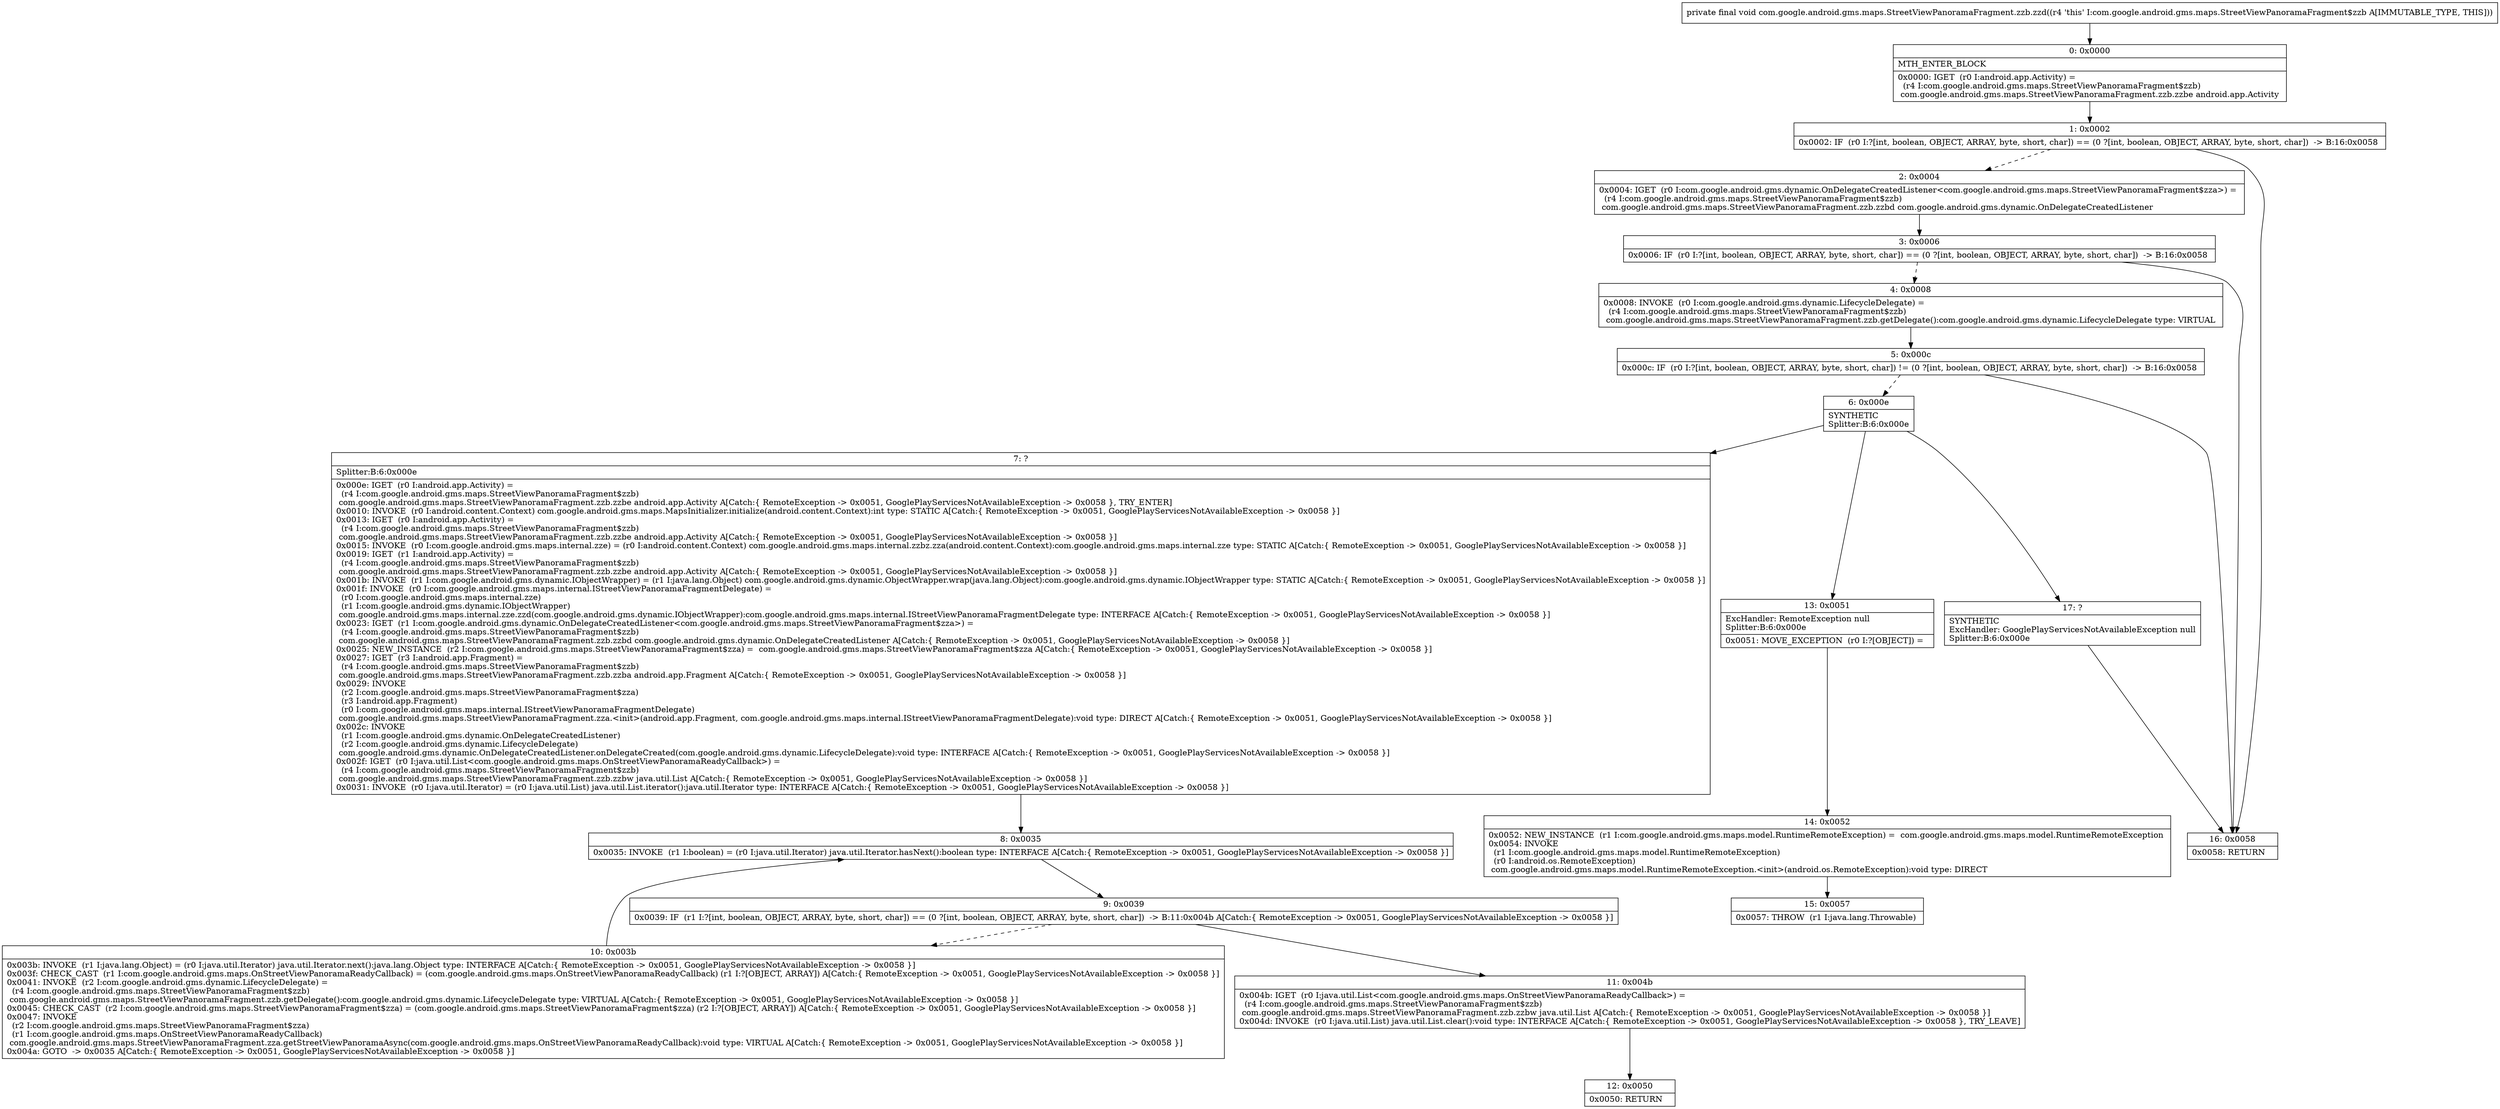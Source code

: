 digraph "CFG forcom.google.android.gms.maps.StreetViewPanoramaFragment.zzb.zzd()V" {
Node_0 [shape=record,label="{0\:\ 0x0000|MTH_ENTER_BLOCK\l|0x0000: IGET  (r0 I:android.app.Activity) = \l  (r4 I:com.google.android.gms.maps.StreetViewPanoramaFragment$zzb)\l com.google.android.gms.maps.StreetViewPanoramaFragment.zzb.zzbe android.app.Activity \l}"];
Node_1 [shape=record,label="{1\:\ 0x0002|0x0002: IF  (r0 I:?[int, boolean, OBJECT, ARRAY, byte, short, char]) == (0 ?[int, boolean, OBJECT, ARRAY, byte, short, char])  \-\> B:16:0x0058 \l}"];
Node_2 [shape=record,label="{2\:\ 0x0004|0x0004: IGET  (r0 I:com.google.android.gms.dynamic.OnDelegateCreatedListener\<com.google.android.gms.maps.StreetViewPanoramaFragment$zza\>) = \l  (r4 I:com.google.android.gms.maps.StreetViewPanoramaFragment$zzb)\l com.google.android.gms.maps.StreetViewPanoramaFragment.zzb.zzbd com.google.android.gms.dynamic.OnDelegateCreatedListener \l}"];
Node_3 [shape=record,label="{3\:\ 0x0006|0x0006: IF  (r0 I:?[int, boolean, OBJECT, ARRAY, byte, short, char]) == (0 ?[int, boolean, OBJECT, ARRAY, byte, short, char])  \-\> B:16:0x0058 \l}"];
Node_4 [shape=record,label="{4\:\ 0x0008|0x0008: INVOKE  (r0 I:com.google.android.gms.dynamic.LifecycleDelegate) = \l  (r4 I:com.google.android.gms.maps.StreetViewPanoramaFragment$zzb)\l com.google.android.gms.maps.StreetViewPanoramaFragment.zzb.getDelegate():com.google.android.gms.dynamic.LifecycleDelegate type: VIRTUAL \l}"];
Node_5 [shape=record,label="{5\:\ 0x000c|0x000c: IF  (r0 I:?[int, boolean, OBJECT, ARRAY, byte, short, char]) != (0 ?[int, boolean, OBJECT, ARRAY, byte, short, char])  \-\> B:16:0x0058 \l}"];
Node_6 [shape=record,label="{6\:\ 0x000e|SYNTHETIC\lSplitter:B:6:0x000e\l}"];
Node_7 [shape=record,label="{7\:\ ?|Splitter:B:6:0x000e\l|0x000e: IGET  (r0 I:android.app.Activity) = \l  (r4 I:com.google.android.gms.maps.StreetViewPanoramaFragment$zzb)\l com.google.android.gms.maps.StreetViewPanoramaFragment.zzb.zzbe android.app.Activity A[Catch:\{ RemoteException \-\> 0x0051, GooglePlayServicesNotAvailableException \-\> 0x0058 \}, TRY_ENTER]\l0x0010: INVOKE  (r0 I:android.content.Context) com.google.android.gms.maps.MapsInitializer.initialize(android.content.Context):int type: STATIC A[Catch:\{ RemoteException \-\> 0x0051, GooglePlayServicesNotAvailableException \-\> 0x0058 \}]\l0x0013: IGET  (r0 I:android.app.Activity) = \l  (r4 I:com.google.android.gms.maps.StreetViewPanoramaFragment$zzb)\l com.google.android.gms.maps.StreetViewPanoramaFragment.zzb.zzbe android.app.Activity A[Catch:\{ RemoteException \-\> 0x0051, GooglePlayServicesNotAvailableException \-\> 0x0058 \}]\l0x0015: INVOKE  (r0 I:com.google.android.gms.maps.internal.zze) = (r0 I:android.content.Context) com.google.android.gms.maps.internal.zzbz.zza(android.content.Context):com.google.android.gms.maps.internal.zze type: STATIC A[Catch:\{ RemoteException \-\> 0x0051, GooglePlayServicesNotAvailableException \-\> 0x0058 \}]\l0x0019: IGET  (r1 I:android.app.Activity) = \l  (r4 I:com.google.android.gms.maps.StreetViewPanoramaFragment$zzb)\l com.google.android.gms.maps.StreetViewPanoramaFragment.zzb.zzbe android.app.Activity A[Catch:\{ RemoteException \-\> 0x0051, GooglePlayServicesNotAvailableException \-\> 0x0058 \}]\l0x001b: INVOKE  (r1 I:com.google.android.gms.dynamic.IObjectWrapper) = (r1 I:java.lang.Object) com.google.android.gms.dynamic.ObjectWrapper.wrap(java.lang.Object):com.google.android.gms.dynamic.IObjectWrapper type: STATIC A[Catch:\{ RemoteException \-\> 0x0051, GooglePlayServicesNotAvailableException \-\> 0x0058 \}]\l0x001f: INVOKE  (r0 I:com.google.android.gms.maps.internal.IStreetViewPanoramaFragmentDelegate) = \l  (r0 I:com.google.android.gms.maps.internal.zze)\l  (r1 I:com.google.android.gms.dynamic.IObjectWrapper)\l com.google.android.gms.maps.internal.zze.zzd(com.google.android.gms.dynamic.IObjectWrapper):com.google.android.gms.maps.internal.IStreetViewPanoramaFragmentDelegate type: INTERFACE A[Catch:\{ RemoteException \-\> 0x0051, GooglePlayServicesNotAvailableException \-\> 0x0058 \}]\l0x0023: IGET  (r1 I:com.google.android.gms.dynamic.OnDelegateCreatedListener\<com.google.android.gms.maps.StreetViewPanoramaFragment$zza\>) = \l  (r4 I:com.google.android.gms.maps.StreetViewPanoramaFragment$zzb)\l com.google.android.gms.maps.StreetViewPanoramaFragment.zzb.zzbd com.google.android.gms.dynamic.OnDelegateCreatedListener A[Catch:\{ RemoteException \-\> 0x0051, GooglePlayServicesNotAvailableException \-\> 0x0058 \}]\l0x0025: NEW_INSTANCE  (r2 I:com.google.android.gms.maps.StreetViewPanoramaFragment$zza) =  com.google.android.gms.maps.StreetViewPanoramaFragment$zza A[Catch:\{ RemoteException \-\> 0x0051, GooglePlayServicesNotAvailableException \-\> 0x0058 \}]\l0x0027: IGET  (r3 I:android.app.Fragment) = \l  (r4 I:com.google.android.gms.maps.StreetViewPanoramaFragment$zzb)\l com.google.android.gms.maps.StreetViewPanoramaFragment.zzb.zzba android.app.Fragment A[Catch:\{ RemoteException \-\> 0x0051, GooglePlayServicesNotAvailableException \-\> 0x0058 \}]\l0x0029: INVOKE  \l  (r2 I:com.google.android.gms.maps.StreetViewPanoramaFragment$zza)\l  (r3 I:android.app.Fragment)\l  (r0 I:com.google.android.gms.maps.internal.IStreetViewPanoramaFragmentDelegate)\l com.google.android.gms.maps.StreetViewPanoramaFragment.zza.\<init\>(android.app.Fragment, com.google.android.gms.maps.internal.IStreetViewPanoramaFragmentDelegate):void type: DIRECT A[Catch:\{ RemoteException \-\> 0x0051, GooglePlayServicesNotAvailableException \-\> 0x0058 \}]\l0x002c: INVOKE  \l  (r1 I:com.google.android.gms.dynamic.OnDelegateCreatedListener)\l  (r2 I:com.google.android.gms.dynamic.LifecycleDelegate)\l com.google.android.gms.dynamic.OnDelegateCreatedListener.onDelegateCreated(com.google.android.gms.dynamic.LifecycleDelegate):void type: INTERFACE A[Catch:\{ RemoteException \-\> 0x0051, GooglePlayServicesNotAvailableException \-\> 0x0058 \}]\l0x002f: IGET  (r0 I:java.util.List\<com.google.android.gms.maps.OnStreetViewPanoramaReadyCallback\>) = \l  (r4 I:com.google.android.gms.maps.StreetViewPanoramaFragment$zzb)\l com.google.android.gms.maps.StreetViewPanoramaFragment.zzb.zzbw java.util.List A[Catch:\{ RemoteException \-\> 0x0051, GooglePlayServicesNotAvailableException \-\> 0x0058 \}]\l0x0031: INVOKE  (r0 I:java.util.Iterator) = (r0 I:java.util.List) java.util.List.iterator():java.util.Iterator type: INTERFACE A[Catch:\{ RemoteException \-\> 0x0051, GooglePlayServicesNotAvailableException \-\> 0x0058 \}]\l}"];
Node_8 [shape=record,label="{8\:\ 0x0035|0x0035: INVOKE  (r1 I:boolean) = (r0 I:java.util.Iterator) java.util.Iterator.hasNext():boolean type: INTERFACE A[Catch:\{ RemoteException \-\> 0x0051, GooglePlayServicesNotAvailableException \-\> 0x0058 \}]\l}"];
Node_9 [shape=record,label="{9\:\ 0x0039|0x0039: IF  (r1 I:?[int, boolean, OBJECT, ARRAY, byte, short, char]) == (0 ?[int, boolean, OBJECT, ARRAY, byte, short, char])  \-\> B:11:0x004b A[Catch:\{ RemoteException \-\> 0x0051, GooglePlayServicesNotAvailableException \-\> 0x0058 \}]\l}"];
Node_10 [shape=record,label="{10\:\ 0x003b|0x003b: INVOKE  (r1 I:java.lang.Object) = (r0 I:java.util.Iterator) java.util.Iterator.next():java.lang.Object type: INTERFACE A[Catch:\{ RemoteException \-\> 0x0051, GooglePlayServicesNotAvailableException \-\> 0x0058 \}]\l0x003f: CHECK_CAST  (r1 I:com.google.android.gms.maps.OnStreetViewPanoramaReadyCallback) = (com.google.android.gms.maps.OnStreetViewPanoramaReadyCallback) (r1 I:?[OBJECT, ARRAY]) A[Catch:\{ RemoteException \-\> 0x0051, GooglePlayServicesNotAvailableException \-\> 0x0058 \}]\l0x0041: INVOKE  (r2 I:com.google.android.gms.dynamic.LifecycleDelegate) = \l  (r4 I:com.google.android.gms.maps.StreetViewPanoramaFragment$zzb)\l com.google.android.gms.maps.StreetViewPanoramaFragment.zzb.getDelegate():com.google.android.gms.dynamic.LifecycleDelegate type: VIRTUAL A[Catch:\{ RemoteException \-\> 0x0051, GooglePlayServicesNotAvailableException \-\> 0x0058 \}]\l0x0045: CHECK_CAST  (r2 I:com.google.android.gms.maps.StreetViewPanoramaFragment$zza) = (com.google.android.gms.maps.StreetViewPanoramaFragment$zza) (r2 I:?[OBJECT, ARRAY]) A[Catch:\{ RemoteException \-\> 0x0051, GooglePlayServicesNotAvailableException \-\> 0x0058 \}]\l0x0047: INVOKE  \l  (r2 I:com.google.android.gms.maps.StreetViewPanoramaFragment$zza)\l  (r1 I:com.google.android.gms.maps.OnStreetViewPanoramaReadyCallback)\l com.google.android.gms.maps.StreetViewPanoramaFragment.zza.getStreetViewPanoramaAsync(com.google.android.gms.maps.OnStreetViewPanoramaReadyCallback):void type: VIRTUAL A[Catch:\{ RemoteException \-\> 0x0051, GooglePlayServicesNotAvailableException \-\> 0x0058 \}]\l0x004a: GOTO  \-\> 0x0035 A[Catch:\{ RemoteException \-\> 0x0051, GooglePlayServicesNotAvailableException \-\> 0x0058 \}]\l}"];
Node_11 [shape=record,label="{11\:\ 0x004b|0x004b: IGET  (r0 I:java.util.List\<com.google.android.gms.maps.OnStreetViewPanoramaReadyCallback\>) = \l  (r4 I:com.google.android.gms.maps.StreetViewPanoramaFragment$zzb)\l com.google.android.gms.maps.StreetViewPanoramaFragment.zzb.zzbw java.util.List A[Catch:\{ RemoteException \-\> 0x0051, GooglePlayServicesNotAvailableException \-\> 0x0058 \}]\l0x004d: INVOKE  (r0 I:java.util.List) java.util.List.clear():void type: INTERFACE A[Catch:\{ RemoteException \-\> 0x0051, GooglePlayServicesNotAvailableException \-\> 0x0058 \}, TRY_LEAVE]\l}"];
Node_12 [shape=record,label="{12\:\ 0x0050|0x0050: RETURN   \l}"];
Node_13 [shape=record,label="{13\:\ 0x0051|ExcHandler: RemoteException null\lSplitter:B:6:0x000e\l|0x0051: MOVE_EXCEPTION  (r0 I:?[OBJECT]) =  \l}"];
Node_14 [shape=record,label="{14\:\ 0x0052|0x0052: NEW_INSTANCE  (r1 I:com.google.android.gms.maps.model.RuntimeRemoteException) =  com.google.android.gms.maps.model.RuntimeRemoteException \l0x0054: INVOKE  \l  (r1 I:com.google.android.gms.maps.model.RuntimeRemoteException)\l  (r0 I:android.os.RemoteException)\l com.google.android.gms.maps.model.RuntimeRemoteException.\<init\>(android.os.RemoteException):void type: DIRECT \l}"];
Node_15 [shape=record,label="{15\:\ 0x0057|0x0057: THROW  (r1 I:java.lang.Throwable) \l}"];
Node_16 [shape=record,label="{16\:\ 0x0058|0x0058: RETURN   \l}"];
Node_17 [shape=record,label="{17\:\ ?|SYNTHETIC\lExcHandler: GooglePlayServicesNotAvailableException null\lSplitter:B:6:0x000e\l}"];
MethodNode[shape=record,label="{private final void com.google.android.gms.maps.StreetViewPanoramaFragment.zzb.zzd((r4 'this' I:com.google.android.gms.maps.StreetViewPanoramaFragment$zzb A[IMMUTABLE_TYPE, THIS])) }"];
MethodNode -> Node_0;
Node_0 -> Node_1;
Node_1 -> Node_2[style=dashed];
Node_1 -> Node_16;
Node_2 -> Node_3;
Node_3 -> Node_4[style=dashed];
Node_3 -> Node_16;
Node_4 -> Node_5;
Node_5 -> Node_6[style=dashed];
Node_5 -> Node_16;
Node_6 -> Node_7;
Node_6 -> Node_13;
Node_6 -> Node_17;
Node_7 -> Node_8;
Node_8 -> Node_9;
Node_9 -> Node_10[style=dashed];
Node_9 -> Node_11;
Node_10 -> Node_8;
Node_11 -> Node_12;
Node_13 -> Node_14;
Node_14 -> Node_15;
Node_17 -> Node_16;
}

